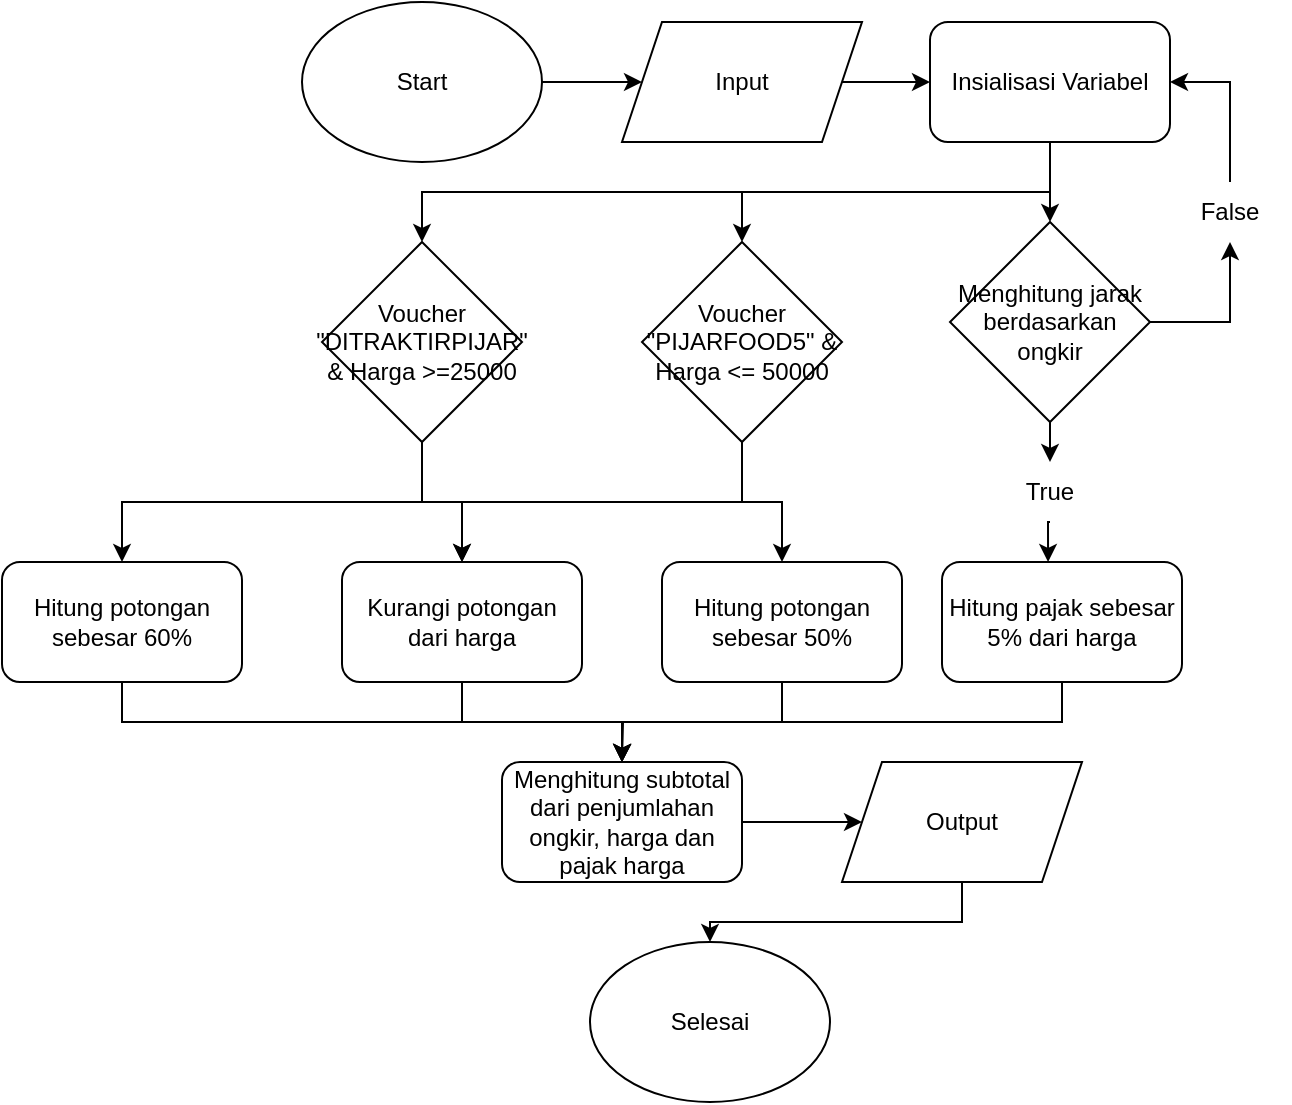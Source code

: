 <mxfile version="21.5.2" type="github">
  <diagram id="C5RBs43oDa-KdzZeNtuy" name="Page-1">
    <mxGraphModel dx="880" dy="492" grid="1" gridSize="10" guides="1" tooltips="1" connect="1" arrows="1" fold="1" page="1" pageScale="1" pageWidth="827" pageHeight="1169" math="0" shadow="0">
      <root>
        <mxCell id="WIyWlLk6GJQsqaUBKTNV-0" />
        <mxCell id="WIyWlLk6GJQsqaUBKTNV-1" parent="WIyWlLk6GJQsqaUBKTNV-0" />
        <mxCell id="UdTTTkoUw2RWTNvI6kQa-3" style="edgeStyle=orthogonalEdgeStyle;rounded=0;orthogonalLoop=1;jettySize=auto;html=1;exitX=1;exitY=0.5;exitDx=0;exitDy=0;" edge="1" parent="WIyWlLk6GJQsqaUBKTNV-1" source="UdTTTkoUw2RWTNvI6kQa-1" target="UdTTTkoUw2RWTNvI6kQa-2">
          <mxGeometry relative="1" as="geometry" />
        </mxCell>
        <mxCell id="UdTTTkoUw2RWTNvI6kQa-1" value="Start" style="ellipse;whiteSpace=wrap;html=1;" vertex="1" parent="WIyWlLk6GJQsqaUBKTNV-1">
          <mxGeometry x="210" y="10" width="120" height="80" as="geometry" />
        </mxCell>
        <mxCell id="UdTTTkoUw2RWTNvI6kQa-5" style="edgeStyle=orthogonalEdgeStyle;rounded=0;orthogonalLoop=1;jettySize=auto;html=1;exitX=1;exitY=0.5;exitDx=0;exitDy=0;entryX=0;entryY=0.5;entryDx=0;entryDy=0;" edge="1" parent="WIyWlLk6GJQsqaUBKTNV-1" source="UdTTTkoUw2RWTNvI6kQa-2" target="UdTTTkoUw2RWTNvI6kQa-4">
          <mxGeometry relative="1" as="geometry" />
        </mxCell>
        <mxCell id="UdTTTkoUw2RWTNvI6kQa-2" value="Input" style="shape=parallelogram;perimeter=parallelogramPerimeter;whiteSpace=wrap;html=1;fixedSize=1;" vertex="1" parent="WIyWlLk6GJQsqaUBKTNV-1">
          <mxGeometry x="370" y="20" width="120" height="60" as="geometry" />
        </mxCell>
        <mxCell id="UdTTTkoUw2RWTNvI6kQa-46" style="edgeStyle=orthogonalEdgeStyle;rounded=0;orthogonalLoop=1;jettySize=auto;html=1;exitX=0.5;exitY=1;exitDx=0;exitDy=0;entryX=0.5;entryY=0;entryDx=0;entryDy=0;" edge="1" parent="WIyWlLk6GJQsqaUBKTNV-1" source="UdTTTkoUw2RWTNvI6kQa-4" target="UdTTTkoUw2RWTNvI6kQa-24">
          <mxGeometry relative="1" as="geometry" />
        </mxCell>
        <mxCell id="UdTTTkoUw2RWTNvI6kQa-47" style="edgeStyle=orthogonalEdgeStyle;rounded=0;orthogonalLoop=1;jettySize=auto;html=1;exitX=0.5;exitY=1;exitDx=0;exitDy=0;entryX=0.5;entryY=0;entryDx=0;entryDy=0;" edge="1" parent="WIyWlLk6GJQsqaUBKTNV-1" source="UdTTTkoUw2RWTNvI6kQa-4" target="UdTTTkoUw2RWTNvI6kQa-6">
          <mxGeometry relative="1" as="geometry" />
        </mxCell>
        <mxCell id="UdTTTkoUw2RWTNvI6kQa-48" style="edgeStyle=orthogonalEdgeStyle;rounded=0;orthogonalLoop=1;jettySize=auto;html=1;exitX=0.5;exitY=1;exitDx=0;exitDy=0;entryX=0.5;entryY=0;entryDx=0;entryDy=0;" edge="1" parent="WIyWlLk6GJQsqaUBKTNV-1" source="UdTTTkoUw2RWTNvI6kQa-4" target="UdTTTkoUw2RWTNvI6kQa-14">
          <mxGeometry relative="1" as="geometry" />
        </mxCell>
        <mxCell id="UdTTTkoUw2RWTNvI6kQa-4" value="Insialisasi Variabel" style="rounded=1;whiteSpace=wrap;html=1;" vertex="1" parent="WIyWlLk6GJQsqaUBKTNV-1">
          <mxGeometry x="524" y="20" width="120" height="60" as="geometry" />
        </mxCell>
        <mxCell id="UdTTTkoUw2RWTNvI6kQa-57" style="edgeStyle=orthogonalEdgeStyle;rounded=0;orthogonalLoop=1;jettySize=auto;html=1;exitX=0.5;exitY=1;exitDx=0;exitDy=0;entryX=0.5;entryY=0;entryDx=0;entryDy=0;" edge="1" parent="WIyWlLk6GJQsqaUBKTNV-1" source="UdTTTkoUw2RWTNvI6kQa-6" target="UdTTTkoUw2RWTNvI6kQa-10">
          <mxGeometry relative="1" as="geometry" />
        </mxCell>
        <mxCell id="UdTTTkoUw2RWTNvI6kQa-58" style="edgeStyle=orthogonalEdgeStyle;rounded=0;orthogonalLoop=1;jettySize=auto;html=1;exitX=0.5;exitY=1;exitDx=0;exitDy=0;entryX=0.5;entryY=0;entryDx=0;entryDy=0;" edge="1" parent="WIyWlLk6GJQsqaUBKTNV-1" source="UdTTTkoUw2RWTNvI6kQa-6" target="UdTTTkoUw2RWTNvI6kQa-12">
          <mxGeometry relative="1" as="geometry" />
        </mxCell>
        <mxCell id="UdTTTkoUw2RWTNvI6kQa-6" value="Voucher &quot;PIJARFOOD5&quot; &amp;amp; Harga &amp;lt;= 50000" style="rhombus;whiteSpace=wrap;html=1;" vertex="1" parent="WIyWlLk6GJQsqaUBKTNV-1">
          <mxGeometry x="380" y="130" width="100" height="100" as="geometry" />
        </mxCell>
        <mxCell id="UdTTTkoUw2RWTNvI6kQa-66" style="edgeStyle=orthogonalEdgeStyle;rounded=0;orthogonalLoop=1;jettySize=auto;html=1;exitX=0.5;exitY=1;exitDx=0;exitDy=0;entryX=0.5;entryY=0;entryDx=0;entryDy=0;" edge="1" parent="WIyWlLk6GJQsqaUBKTNV-1" source="UdTTTkoUw2RWTNvI6kQa-10" target="UdTTTkoUw2RWTNvI6kQa-42">
          <mxGeometry relative="1" as="geometry" />
        </mxCell>
        <mxCell id="UdTTTkoUw2RWTNvI6kQa-10" value="Hitung potongan sebesar 50%" style="rounded=1;whiteSpace=wrap;html=1;" vertex="1" parent="WIyWlLk6GJQsqaUBKTNV-1">
          <mxGeometry x="390" y="290" width="120" height="60" as="geometry" />
        </mxCell>
        <mxCell id="UdTTTkoUw2RWTNvI6kQa-65" style="edgeStyle=orthogonalEdgeStyle;rounded=0;orthogonalLoop=1;jettySize=auto;html=1;exitX=0.5;exitY=1;exitDx=0;exitDy=0;" edge="1" parent="WIyWlLk6GJQsqaUBKTNV-1" source="UdTTTkoUw2RWTNvI6kQa-12">
          <mxGeometry relative="1" as="geometry">
            <mxPoint x="370" y="390" as="targetPoint" />
          </mxGeometry>
        </mxCell>
        <mxCell id="UdTTTkoUw2RWTNvI6kQa-12" value="Kurangi potongan dari harga" style="rounded=1;whiteSpace=wrap;html=1;" vertex="1" parent="WIyWlLk6GJQsqaUBKTNV-1">
          <mxGeometry x="230" y="290" width="120" height="60" as="geometry" />
        </mxCell>
        <mxCell id="UdTTTkoUw2RWTNvI6kQa-53" style="edgeStyle=orthogonalEdgeStyle;rounded=0;orthogonalLoop=1;jettySize=auto;html=1;exitX=0.5;exitY=1;exitDx=0;exitDy=0;entryX=0.5;entryY=0;entryDx=0;entryDy=0;" edge="1" parent="WIyWlLk6GJQsqaUBKTNV-1" source="UdTTTkoUw2RWTNvI6kQa-14" target="UdTTTkoUw2RWTNvI6kQa-12">
          <mxGeometry relative="1" as="geometry" />
        </mxCell>
        <mxCell id="UdTTTkoUw2RWTNvI6kQa-59" style="edgeStyle=orthogonalEdgeStyle;rounded=0;orthogonalLoop=1;jettySize=auto;html=1;exitX=0.5;exitY=1;exitDx=0;exitDy=0;entryX=0.5;entryY=0;entryDx=0;entryDy=0;" edge="1" parent="WIyWlLk6GJQsqaUBKTNV-1" source="UdTTTkoUw2RWTNvI6kQa-14" target="UdTTTkoUw2RWTNvI6kQa-18">
          <mxGeometry relative="1" as="geometry" />
        </mxCell>
        <mxCell id="UdTTTkoUw2RWTNvI6kQa-14" value="Voucher &quot;DITRAKTIRPIJAR&quot; &amp;amp; Harga &amp;gt;=25000" style="rhombus;whiteSpace=wrap;html=1;" vertex="1" parent="WIyWlLk6GJQsqaUBKTNV-1">
          <mxGeometry x="220" y="130" width="100" height="100" as="geometry" />
        </mxCell>
        <mxCell id="UdTTTkoUw2RWTNvI6kQa-64" style="edgeStyle=orthogonalEdgeStyle;rounded=0;orthogonalLoop=1;jettySize=auto;html=1;exitX=0.5;exitY=1;exitDx=0;exitDy=0;entryX=0.5;entryY=0;entryDx=0;entryDy=0;" edge="1" parent="WIyWlLk6GJQsqaUBKTNV-1" source="UdTTTkoUw2RWTNvI6kQa-18" target="UdTTTkoUw2RWTNvI6kQa-42">
          <mxGeometry relative="1" as="geometry" />
        </mxCell>
        <mxCell id="UdTTTkoUw2RWTNvI6kQa-18" value="Hitung potongan sebesar 60%" style="rounded=1;whiteSpace=wrap;html=1;" vertex="1" parent="WIyWlLk6GJQsqaUBKTNV-1">
          <mxGeometry x="60" y="290" width="120" height="60" as="geometry" />
        </mxCell>
        <mxCell id="UdTTTkoUw2RWTNvI6kQa-60" style="edgeStyle=orthogonalEdgeStyle;rounded=0;orthogonalLoop=1;jettySize=auto;html=1;exitX=0.5;exitY=1;exitDx=0;exitDy=0;entryX=0.5;entryY=0;entryDx=0;entryDy=0;" edge="1" parent="WIyWlLk6GJQsqaUBKTNV-1" source="UdTTTkoUw2RWTNvI6kQa-24" target="UdTTTkoUw2RWTNvI6kQa-35">
          <mxGeometry relative="1" as="geometry" />
        </mxCell>
        <mxCell id="UdTTTkoUw2RWTNvI6kQa-62" style="edgeStyle=orthogonalEdgeStyle;rounded=0;orthogonalLoop=1;jettySize=auto;html=1;exitX=1;exitY=0.5;exitDx=0;exitDy=0;entryX=0.5;entryY=1;entryDx=0;entryDy=0;" edge="1" parent="WIyWlLk6GJQsqaUBKTNV-1" source="UdTTTkoUw2RWTNvI6kQa-24" target="UdTTTkoUw2RWTNvI6kQa-27">
          <mxGeometry relative="1" as="geometry" />
        </mxCell>
        <mxCell id="UdTTTkoUw2RWTNvI6kQa-24" value="Menghitung jarak berdasarkan ongkir" style="rhombus;whiteSpace=wrap;html=1;" vertex="1" parent="WIyWlLk6GJQsqaUBKTNV-1">
          <mxGeometry x="534" y="120" width="100" height="100" as="geometry" />
        </mxCell>
        <mxCell id="UdTTTkoUw2RWTNvI6kQa-63" style="edgeStyle=orthogonalEdgeStyle;rounded=0;orthogonalLoop=1;jettySize=auto;html=1;exitX=0.5;exitY=0;exitDx=0;exitDy=0;entryX=1;entryY=0.5;entryDx=0;entryDy=0;" edge="1" parent="WIyWlLk6GJQsqaUBKTNV-1" source="UdTTTkoUw2RWTNvI6kQa-27" target="UdTTTkoUw2RWTNvI6kQa-4">
          <mxGeometry relative="1" as="geometry" />
        </mxCell>
        <mxCell id="UdTTTkoUw2RWTNvI6kQa-27" value="False" style="text;html=1;strokeColor=none;fillColor=none;align=center;verticalAlign=middle;whiteSpace=wrap;rounded=0;" vertex="1" parent="WIyWlLk6GJQsqaUBKTNV-1">
          <mxGeometry x="644" y="100" width="60" height="30" as="geometry" />
        </mxCell>
        <mxCell id="UdTTTkoUw2RWTNvI6kQa-67" style="edgeStyle=orthogonalEdgeStyle;rounded=0;orthogonalLoop=1;jettySize=auto;html=1;exitX=0.5;exitY=1;exitDx=0;exitDy=0;entryX=0.5;entryY=0;entryDx=0;entryDy=0;" edge="1" parent="WIyWlLk6GJQsqaUBKTNV-1" source="UdTTTkoUw2RWTNvI6kQa-34" target="UdTTTkoUw2RWTNvI6kQa-42">
          <mxGeometry relative="1" as="geometry" />
        </mxCell>
        <mxCell id="UdTTTkoUw2RWTNvI6kQa-34" value="Hitung pajak sebesar 5% dari harga" style="rounded=1;whiteSpace=wrap;html=1;" vertex="1" parent="WIyWlLk6GJQsqaUBKTNV-1">
          <mxGeometry x="530" y="290" width="120" height="60" as="geometry" />
        </mxCell>
        <mxCell id="UdTTTkoUw2RWTNvI6kQa-61" style="edgeStyle=orthogonalEdgeStyle;rounded=0;orthogonalLoop=1;jettySize=auto;html=1;exitX=0.5;exitY=1;exitDx=0;exitDy=0;entryX=0.442;entryY=0;entryDx=0;entryDy=0;entryPerimeter=0;" edge="1" parent="WIyWlLk6GJQsqaUBKTNV-1" source="UdTTTkoUw2RWTNvI6kQa-35" target="UdTTTkoUw2RWTNvI6kQa-34">
          <mxGeometry relative="1" as="geometry" />
        </mxCell>
        <mxCell id="UdTTTkoUw2RWTNvI6kQa-35" value="True" style="text;html=1;strokeColor=none;fillColor=none;align=center;verticalAlign=middle;whiteSpace=wrap;rounded=0;" vertex="1" parent="WIyWlLk6GJQsqaUBKTNV-1">
          <mxGeometry x="554" y="240" width="60" height="30" as="geometry" />
        </mxCell>
        <mxCell id="UdTTTkoUw2RWTNvI6kQa-69" style="edgeStyle=orthogonalEdgeStyle;rounded=0;orthogonalLoop=1;jettySize=auto;html=1;exitX=1;exitY=0.5;exitDx=0;exitDy=0;entryX=0;entryY=0.5;entryDx=0;entryDy=0;" edge="1" parent="WIyWlLk6GJQsqaUBKTNV-1" source="UdTTTkoUw2RWTNvI6kQa-42" target="UdTTTkoUw2RWTNvI6kQa-68">
          <mxGeometry relative="1" as="geometry" />
        </mxCell>
        <mxCell id="UdTTTkoUw2RWTNvI6kQa-42" value="Menghitung subtotal dari penjumlahan ongkir, harga dan pajak harga" style="rounded=1;whiteSpace=wrap;html=1;" vertex="1" parent="WIyWlLk6GJQsqaUBKTNV-1">
          <mxGeometry x="310" y="390" width="120" height="60" as="geometry" />
        </mxCell>
        <mxCell id="UdTTTkoUw2RWTNvI6kQa-71" style="edgeStyle=orthogonalEdgeStyle;rounded=0;orthogonalLoop=1;jettySize=auto;html=1;exitX=0.5;exitY=1;exitDx=0;exitDy=0;entryX=0.5;entryY=0;entryDx=0;entryDy=0;" edge="1" parent="WIyWlLk6GJQsqaUBKTNV-1" source="UdTTTkoUw2RWTNvI6kQa-68" target="UdTTTkoUw2RWTNvI6kQa-70">
          <mxGeometry relative="1" as="geometry">
            <Array as="points">
              <mxPoint x="540" y="470" />
              <mxPoint x="414" y="470" />
            </Array>
          </mxGeometry>
        </mxCell>
        <mxCell id="UdTTTkoUw2RWTNvI6kQa-68" value="Output" style="shape=parallelogram;perimeter=parallelogramPerimeter;whiteSpace=wrap;html=1;fixedSize=1;" vertex="1" parent="WIyWlLk6GJQsqaUBKTNV-1">
          <mxGeometry x="480" y="390" width="120" height="60" as="geometry" />
        </mxCell>
        <mxCell id="UdTTTkoUw2RWTNvI6kQa-70" value="Selesai" style="ellipse;whiteSpace=wrap;html=1;" vertex="1" parent="WIyWlLk6GJQsqaUBKTNV-1">
          <mxGeometry x="354" y="480" width="120" height="80" as="geometry" />
        </mxCell>
      </root>
    </mxGraphModel>
  </diagram>
</mxfile>
